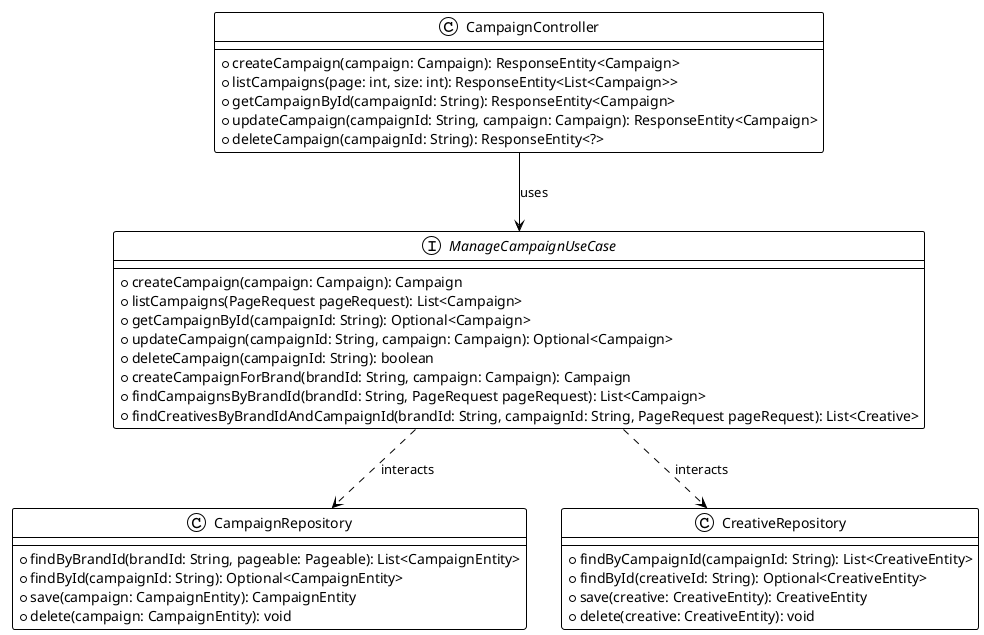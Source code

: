 @startuml
!theme plain

class CampaignController {
    +createCampaign(campaign: Campaign): ResponseEntity<Campaign>
    +listCampaigns(page: int, size: int): ResponseEntity<List<Campaign>>
    +getCampaignById(campaignId: String): ResponseEntity<Campaign>
    +updateCampaign(campaignId: String, campaign: Campaign): ResponseEntity<Campaign>
    +deleteCampaign(campaignId: String): ResponseEntity<?>
}

interface ManageCampaignUseCase {
    +createCampaign(campaign: Campaign): Campaign
    +listCampaigns(PageRequest pageRequest): List<Campaign>
    +getCampaignById(campaignId: String): Optional<Campaign>
    +updateCampaign(campaignId: String, campaign: Campaign): Optional<Campaign>
    +deleteCampaign(campaignId: String): boolean
    +createCampaignForBrand(brandId: String, campaign: Campaign): Campaign
    +findCampaignsByBrandId(brandId: String, PageRequest pageRequest): List<Campaign>
    +findCreativesByBrandIdAndCampaignId(brandId: String, campaignId: String, PageRequest pageRequest): List<Creative>
}

class CampaignRepository {
    +findByBrandId(brandId: String, pageable: Pageable): List<CampaignEntity>
    +findById(campaignId: String): Optional<CampaignEntity>
    +save(campaign: CampaignEntity): CampaignEntity
    +delete(campaign: CampaignEntity): void
}

class CreativeRepository {
    +findByCampaignId(campaignId: String): List<CreativeEntity>
    +findById(creativeId: String): Optional<CreativeEntity>
    +save(creative: CreativeEntity): CreativeEntity
    +delete(creative: CreativeEntity): void
}

CampaignController --> ManageCampaignUseCase : uses

ManageCampaignUseCase ..> CampaignRepository : interacts
ManageCampaignUseCase ..> CreativeRepository : interacts

@enduml
